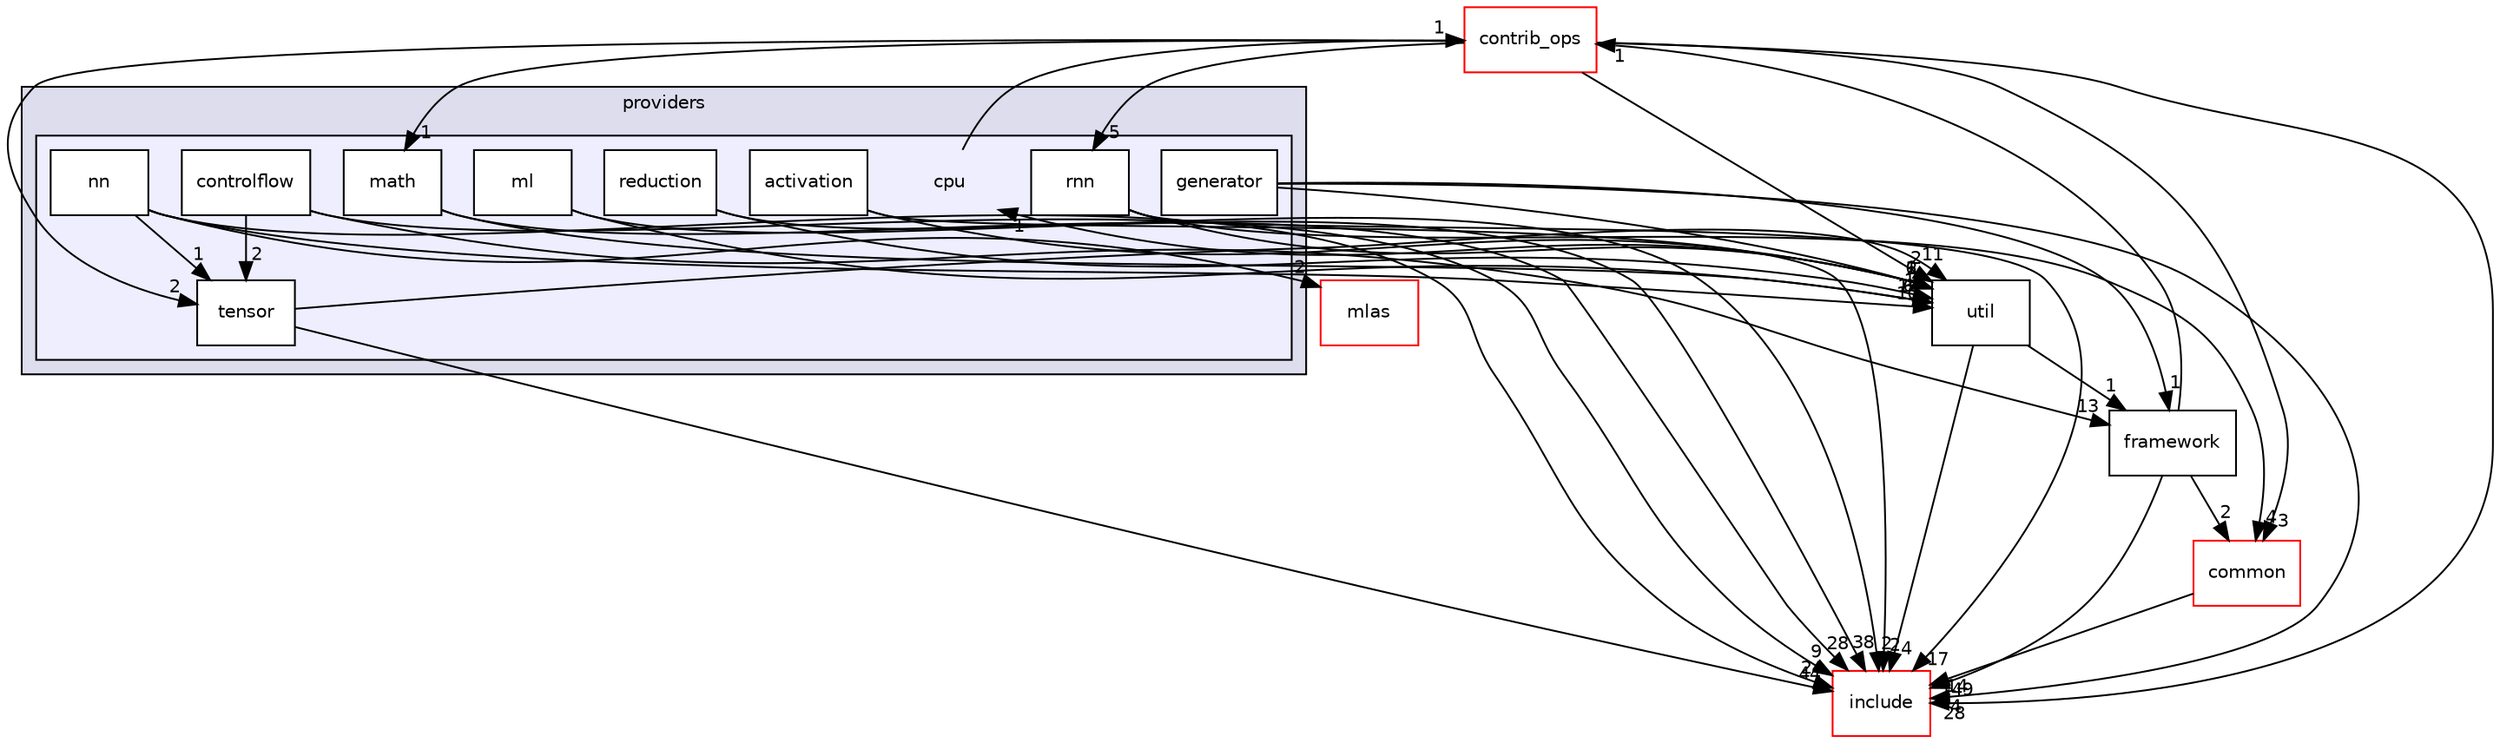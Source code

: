 digraph "onnxruntime/onnxruntime/core/providers/cpu" {
  compound=true
  node [ fontsize="10", fontname="Helvetica"];
  edge [ labelfontsize="10", labelfontname="Helvetica"];
  subgraph clusterdir_56f632a99c2e8c2266dce49f04e40288 {
    graph [ bgcolor="#ddddee", pencolor="black", label="providers" fontname="Helvetica", fontsize="10", URL="dir_56f632a99c2e8c2266dce49f04e40288.html"]
  subgraph clusterdir_3683cb2698e6daed4ebbd4c1d451f237 {
    graph [ bgcolor="#eeeeff", pencolor="black", label="" URL="dir_3683cb2698e6daed4ebbd4c1d451f237.html"];
    dir_3683cb2698e6daed4ebbd4c1d451f237 [shape=plaintext label="cpu"];
    dir_38dd9b7508563c0f4faa8b468a605cbc [shape=box label="activation" color="black" fillcolor="white" style="filled" URL="dir_38dd9b7508563c0f4faa8b468a605cbc.html"];
    dir_011b854fad1d517b29b8b395a778d00a [shape=box label="controlflow" color="black" fillcolor="white" style="filled" URL="dir_011b854fad1d517b29b8b395a778d00a.html"];
    dir_3991fad1d24515c620bdecabf1342519 [shape=box label="generator" color="black" fillcolor="white" style="filled" URL="dir_3991fad1d24515c620bdecabf1342519.html"];
    dir_14a3c2d006b5e97f60119a4e873746b9 [shape=box label="math" color="black" fillcolor="white" style="filled" URL="dir_14a3c2d006b5e97f60119a4e873746b9.html"];
    dir_0f465fdb2664842f4b8b872cef6b2331 [shape=box label="ml" color="black" fillcolor="white" style="filled" URL="dir_0f465fdb2664842f4b8b872cef6b2331.html"];
    dir_4e3aa423c63ea7c418f85d9095f061c0 [shape=box label="nn" color="black" fillcolor="white" style="filled" URL="dir_4e3aa423c63ea7c418f85d9095f061c0.html"];
    dir_e712b0555057877f9f7953581c4d1a8b [shape=box label="reduction" color="black" fillcolor="white" style="filled" URL="dir_e712b0555057877f9f7953581c4d1a8b.html"];
    dir_513f898ae1c033d647b2d23d2826d779 [shape=box label="rnn" color="black" fillcolor="white" style="filled" URL="dir_513f898ae1c033d647b2d23d2826d779.html"];
    dir_7d26c658b0bb1c0d69da41994bff74c9 [shape=box label="tensor" color="black" fillcolor="white" style="filled" URL="dir_7d26c658b0bb1c0d69da41994bff74c9.html"];
  }
  }
  dir_c692e7698349af98e58e51689afebfd9 [shape=box label="mlas" fillcolor="white" style="filled" color="red" URL="dir_c692e7698349af98e58e51689afebfd9.html"];
  dir_b0e260475469d22a385dab7be7bad580 [shape=box label="contrib_ops" fillcolor="white" style="filled" color="red" URL="dir_b0e260475469d22a385dab7be7bad580.html"];
  dir_1b4a698a764d4f86e6ae1764e7f37a99 [shape=box label="framework" URL="dir_1b4a698a764d4f86e6ae1764e7f37a99.html"];
  dir_f076573d92a781e267d0abe091aa4112 [shape=box label="common" fillcolor="white" style="filled" color="red" URL="dir_f076573d92a781e267d0abe091aa4112.html"];
  dir_f44f875884e6b767c5658db22ccaab42 [shape=box label="include" fillcolor="white" style="filled" color="red" URL="dir_f44f875884e6b767c5658db22ccaab42.html"];
  dir_5d2c02da9f4b6260dad551789979fe21 [shape=box label="util" URL="dir_5d2c02da9f4b6260dad551789979fe21.html"];
  dir_7d26c658b0bb1c0d69da41994bff74c9->dir_f44f875884e6b767c5658db22ccaab42 [headlabel="44", labeldistance=1.5 headhref="dir_000032_000006.html"];
  dir_7d26c658b0bb1c0d69da41994bff74c9->dir_5d2c02da9f4b6260dad551789979fe21 [headlabel="11", labeldistance=1.5 headhref="dir_000032_000063.html"];
  dir_4e3aa423c63ea7c418f85d9095f061c0->dir_7d26c658b0bb1c0d69da41994bff74c9 [headlabel="1", labeldistance=1.5 headhref="dir_000053_000032.html"];
  dir_4e3aa423c63ea7c418f85d9095f061c0->dir_c692e7698349af98e58e51689afebfd9 [headlabel="2", labeldistance=1.5 headhref="dir_000053_000033.html"];
  dir_4e3aa423c63ea7c418f85d9095f061c0->dir_f44f875884e6b767c5658db22ccaab42 [headlabel="24", labeldistance=1.5 headhref="dir_000053_000006.html"];
  dir_4e3aa423c63ea7c418f85d9095f061c0->dir_5d2c02da9f4b6260dad551789979fe21 [headlabel="10", labeldistance=1.5 headhref="dir_000053_000063.html"];
  dir_011b854fad1d517b29b8b395a778d00a->dir_7d26c658b0bb1c0d69da41994bff74c9 [headlabel="2", labeldistance=1.5 headhref="dir_000046_000032.html"];
  dir_011b854fad1d517b29b8b395a778d00a->dir_1b4a698a764d4f86e6ae1764e7f37a99 [headlabel="13", labeldistance=1.5 headhref="dir_000046_000030.html"];
  dir_011b854fad1d517b29b8b395a778d00a->dir_f44f875884e6b767c5658db22ccaab42 [headlabel="9", labeldistance=1.5 headhref="dir_000046_000006.html"];
  dir_b0e260475469d22a385dab7be7bad580->dir_7d26c658b0bb1c0d69da41994bff74c9 [headlabel="2", labeldistance=1.5 headhref="dir_000022_000032.html"];
  dir_b0e260475469d22a385dab7be7bad580->dir_f076573d92a781e267d0abe091aa4112 [headlabel="3", labeldistance=1.5 headhref="dir_000022_000027.html"];
  dir_b0e260475469d22a385dab7be7bad580->dir_f44f875884e6b767c5658db22ccaab42 [headlabel="28", labeldistance=1.5 headhref="dir_000022_000006.html"];
  dir_b0e260475469d22a385dab7be7bad580->dir_14a3c2d006b5e97f60119a4e873746b9 [headlabel="1", labeldistance=1.5 headhref="dir_000022_000048.html"];
  dir_b0e260475469d22a385dab7be7bad580->dir_513f898ae1c033d647b2d23d2826d779 [headlabel="5", labeldistance=1.5 headhref="dir_000022_000059.html"];
  dir_b0e260475469d22a385dab7be7bad580->dir_5d2c02da9f4b6260dad551789979fe21 [headlabel="2", labeldistance=1.5 headhref="dir_000022_000063.html"];
  dir_1b4a698a764d4f86e6ae1764e7f37a99->dir_b0e260475469d22a385dab7be7bad580 [headlabel="1", labeldistance=1.5 headhref="dir_000030_000022.html"];
  dir_1b4a698a764d4f86e6ae1764e7f37a99->dir_f076573d92a781e267d0abe091aa4112 [headlabel="2", labeldistance=1.5 headhref="dir_000030_000027.html"];
  dir_1b4a698a764d4f86e6ae1764e7f37a99->dir_f44f875884e6b767c5658db22ccaab42 [headlabel="149", labeldistance=1.5 headhref="dir_000030_000006.html"];
  dir_f076573d92a781e267d0abe091aa4112->dir_f44f875884e6b767c5658db22ccaab42 [headlabel="14", labeldistance=1.5 headhref="dir_000027_000006.html"];
  dir_3991fad1d24515c620bdecabf1342519->dir_1b4a698a764d4f86e6ae1764e7f37a99 [headlabel="1", labeldistance=1.5 headhref="dir_000047_000030.html"];
  dir_3991fad1d24515c620bdecabf1342519->dir_f44f875884e6b767c5658db22ccaab42 [headlabel="4", labeldistance=1.5 headhref="dir_000047_000006.html"];
  dir_3991fad1d24515c620bdecabf1342519->dir_5d2c02da9f4b6260dad551789979fe21 [headlabel="2", labeldistance=1.5 headhref="dir_000047_000063.html"];
  dir_14a3c2d006b5e97f60119a4e873746b9->dir_f44f875884e6b767c5658db22ccaab42 [headlabel="28", labeldistance=1.5 headhref="dir_000048_000006.html"];
  dir_14a3c2d006b5e97f60119a4e873746b9->dir_5d2c02da9f4b6260dad551789979fe21 [headlabel="16", labeldistance=1.5 headhref="dir_000048_000063.html"];
  dir_e712b0555057877f9f7953581c4d1a8b->dir_f44f875884e6b767c5658db22ccaab42 [headlabel="2", labeldistance=1.5 headhref="dir_000057_000006.html"];
  dir_e712b0555057877f9f7953581c4d1a8b->dir_5d2c02da9f4b6260dad551789979fe21 [headlabel="1", labeldistance=1.5 headhref="dir_000057_000063.html"];
  dir_3683cb2698e6daed4ebbd4c1d451f237->dir_b0e260475469d22a385dab7be7bad580 [headlabel="1", labeldistance=1.5 headhref="dir_000031_000022.html"];
  dir_513f898ae1c033d647b2d23d2826d779->dir_f076573d92a781e267d0abe091aa4112 [headlabel="4", labeldistance=1.5 headhref="dir_000059_000027.html"];
  dir_513f898ae1c033d647b2d23d2826d779->dir_f44f875884e6b767c5658db22ccaab42 [headlabel="17", labeldistance=1.5 headhref="dir_000059_000006.html"];
  dir_513f898ae1c033d647b2d23d2826d779->dir_5d2c02da9f4b6260dad551789979fe21 [headlabel="6", labeldistance=1.5 headhref="dir_000059_000063.html"];
  dir_0f465fdb2664842f4b8b872cef6b2331->dir_f44f875884e6b767c5658db22ccaab42 [headlabel="38", labeldistance=1.5 headhref="dir_000052_000006.html"];
  dir_0f465fdb2664842f4b8b872cef6b2331->dir_5d2c02da9f4b6260dad551789979fe21 [headlabel="6", labeldistance=1.5 headhref="dir_000052_000063.html"];
  dir_38dd9b7508563c0f4faa8b468a605cbc->dir_f44f875884e6b767c5658db22ccaab42 [headlabel="2", labeldistance=1.5 headhref="dir_000043_000006.html"];
  dir_38dd9b7508563c0f4faa8b468a605cbc->dir_5d2c02da9f4b6260dad551789979fe21 [headlabel="1", labeldistance=1.5 headhref="dir_000043_000063.html"];
  dir_5d2c02da9f4b6260dad551789979fe21->dir_1b4a698a764d4f86e6ae1764e7f37a99 [headlabel="1", labeldistance=1.5 headhref="dir_000063_000030.html"];
  dir_5d2c02da9f4b6260dad551789979fe21->dir_f44f875884e6b767c5658db22ccaab42 [headlabel="4", labeldistance=1.5 headhref="dir_000063_000006.html"];
  dir_5d2c02da9f4b6260dad551789979fe21->dir_3683cb2698e6daed4ebbd4c1d451f237 [headlabel="1", labeldistance=1.5 headhref="dir_000063_000031.html"];
}
